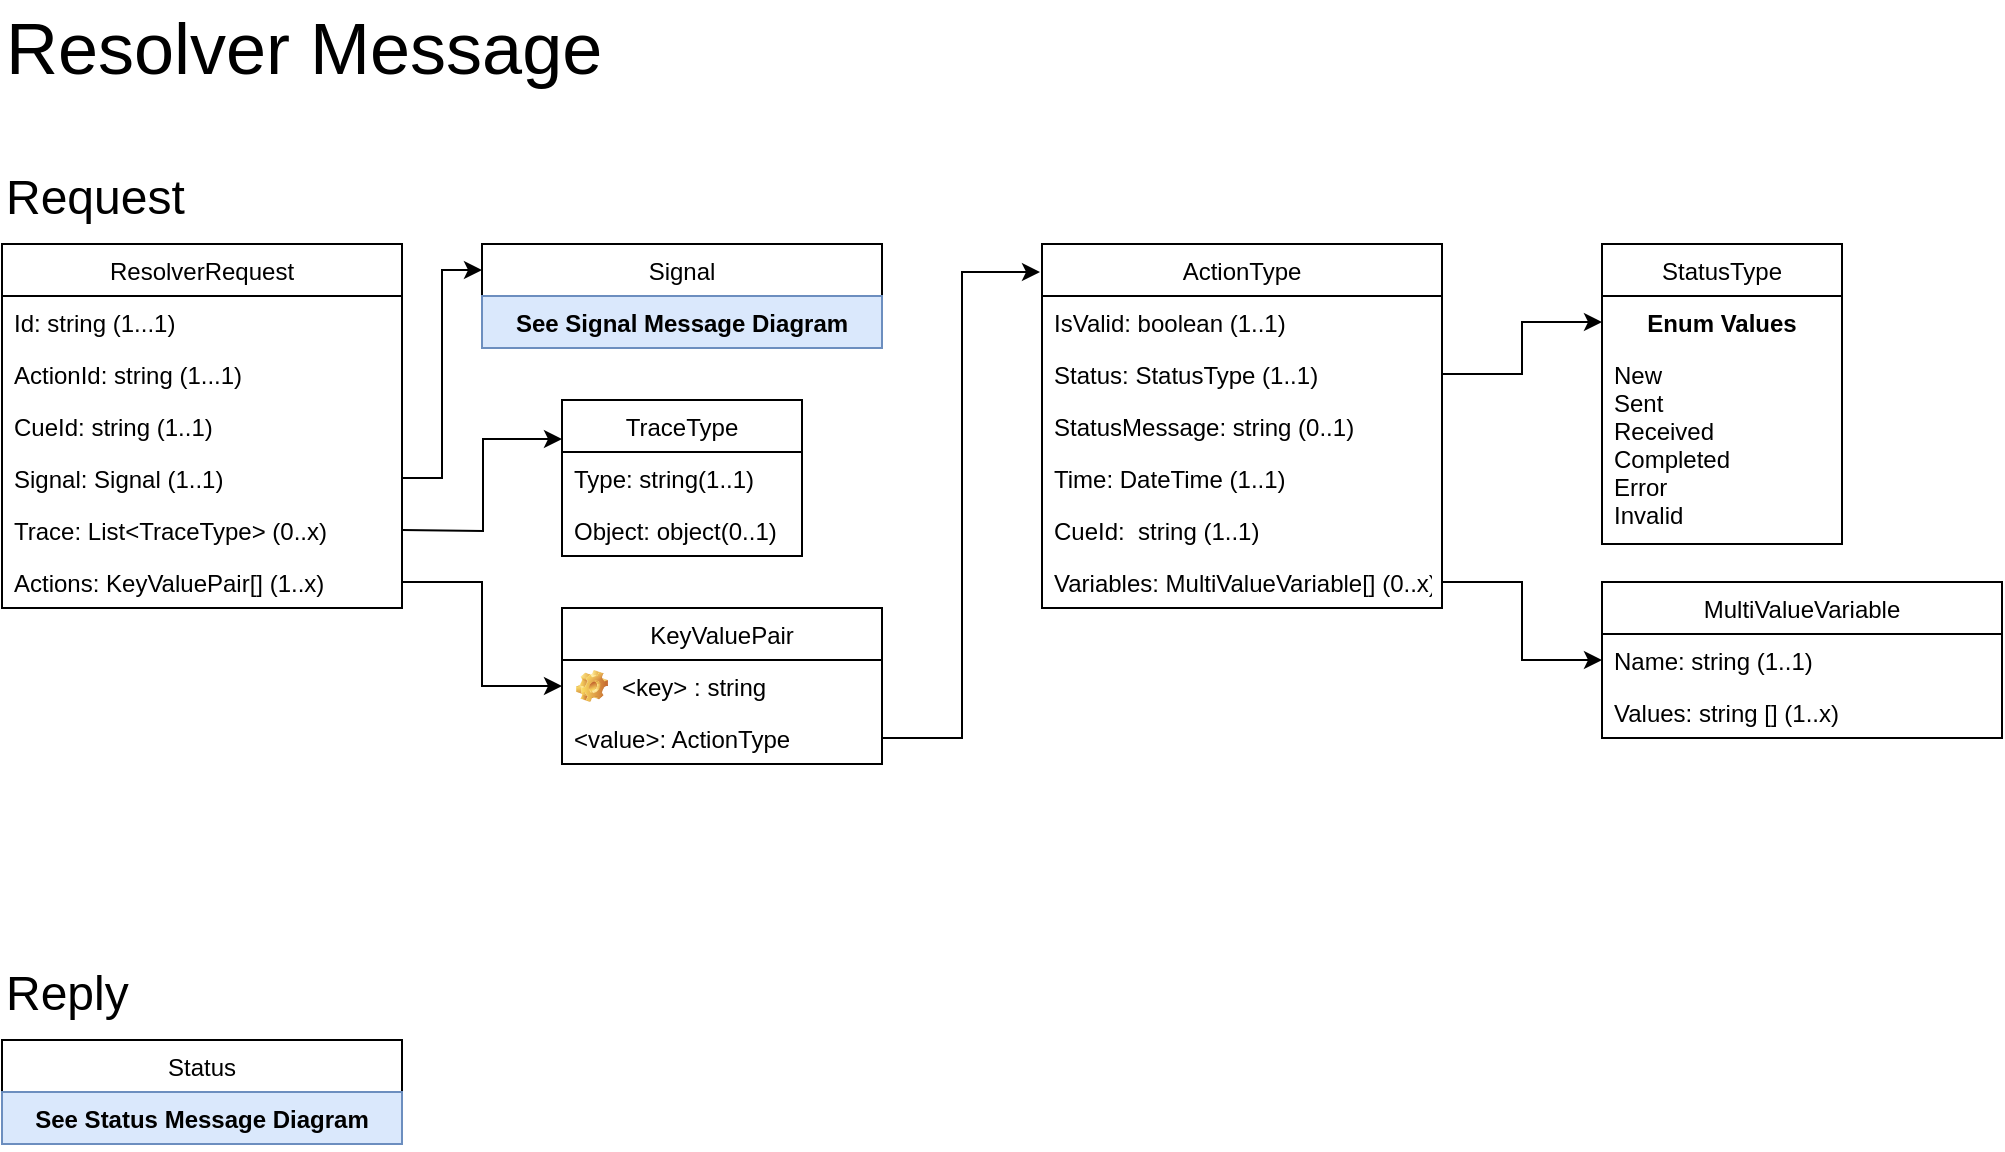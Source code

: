 <mxfile version="13.7.9" type="device"><diagram id="CwCPBcXZOWI9J1zfgDHO" name="Page-1"><mxGraphModel dx="1042" dy="684" grid="1" gridSize="10" guides="1" tooltips="1" connect="1" arrows="1" fold="1" page="1" pageScale="1" pageWidth="1100" pageHeight="850" math="0" shadow="0"><root><mxCell id="0"/><mxCell id="1" parent="0"/><mxCell id="KmfvtNIkWaQ_sEXPeE87-1" value="ResolverRequest" style="swimlane;fontStyle=0;childLayout=stackLayout;horizontal=1;startSize=26;fillColor=none;horizontalStack=0;resizeParent=1;resizeParentMax=0;resizeLast=0;collapsible=1;marginBottom=0;" parent="1" vertex="1"><mxGeometry x="40" y="162" width="200" height="182" as="geometry"/></mxCell><mxCell id="KmfvtNIkWaQ_sEXPeE87-2" value="Id: string (1...1)" style="text;strokeColor=none;fillColor=none;align=left;verticalAlign=top;spacingLeft=4;spacingRight=4;overflow=hidden;rotatable=0;points=[[0,0.5],[1,0.5]];portConstraint=eastwest;" parent="KmfvtNIkWaQ_sEXPeE87-1" vertex="1"><mxGeometry y="26" width="200" height="26" as="geometry"/></mxCell><mxCell id="KmfvtNIkWaQ_sEXPeE87-3" value="ActionId: string (1...1)" style="text;strokeColor=none;fillColor=none;align=left;verticalAlign=top;spacingLeft=4;spacingRight=4;overflow=hidden;rotatable=0;points=[[0,0.5],[1,0.5]];portConstraint=eastwest;" parent="KmfvtNIkWaQ_sEXPeE87-1" vertex="1"><mxGeometry y="52" width="200" height="26" as="geometry"/></mxCell><mxCell id="KmfvtNIkWaQ_sEXPeE87-7" value="CueId: string (1..1)" style="text;strokeColor=none;fillColor=none;align=left;verticalAlign=top;spacingLeft=4;spacingRight=4;overflow=hidden;rotatable=0;points=[[0,0.5],[1,0.5]];portConstraint=eastwest;" parent="KmfvtNIkWaQ_sEXPeE87-1" vertex="1"><mxGeometry y="78" width="200" height="26" as="geometry"/></mxCell><mxCell id="oblqXNh-2rLYIUmbcNy_-2" value="Signal: Signal (1..1)" style="text;strokeColor=none;fillColor=none;align=left;verticalAlign=top;spacingLeft=4;spacingRight=4;overflow=hidden;rotatable=0;points=[[0,0.5],[1,0.5]];portConstraint=eastwest;" parent="KmfvtNIkWaQ_sEXPeE87-1" vertex="1"><mxGeometry y="104" width="200" height="26" as="geometry"/></mxCell><mxCell id="5pbbXjXSg07QnBIjyVvJ-2" value="Trace: List&lt;TraceType&gt; (0..x)" style="text;strokeColor=none;fillColor=none;align=left;verticalAlign=top;spacingLeft=4;spacingRight=4;overflow=hidden;rotatable=0;points=[[0,0.5],[1,0.5]];portConstraint=eastwest;" parent="KmfvtNIkWaQ_sEXPeE87-1" vertex="1"><mxGeometry y="130" width="200" height="26" as="geometry"/></mxCell><mxCell id="oblqXNh-2rLYIUmbcNy_-1" value="Actions: KeyValuePair[] (1..x)" style="text;strokeColor=none;fillColor=none;align=left;verticalAlign=top;spacingLeft=4;spacingRight=4;overflow=hidden;rotatable=0;points=[[0,0.5],[1,0.5]];portConstraint=eastwest;" parent="KmfvtNIkWaQ_sEXPeE87-1" vertex="1"><mxGeometry y="156" width="200" height="26" as="geometry"/></mxCell><mxCell id="Yg6pK1T9AQLUbVwk1xyi-1" value="&lt;font style=&quot;font-size: 24px&quot;&gt;Request&lt;/font&gt;" style="text;html=1;resizable=0;points=[];autosize=1;align=left;verticalAlign=top;spacingTop=-4;" parent="1" vertex="1"><mxGeometry x="40" y="122" width="100" height="20" as="geometry"/></mxCell><mxCell id="Yg6pK1T9AQLUbVwk1xyi-2" value="&lt;span style=&quot;font-size: 36px&quot;&gt;Resolver Message&lt;/span&gt;" style="text;html=1;resizable=0;points=[];autosize=1;align=left;verticalAlign=top;spacingTop=-4;" parent="1" vertex="1"><mxGeometry x="40" y="40" width="310" height="20" as="geometry"/></mxCell><mxCell id="Yg6pK1T9AQLUbVwk1xyi-10" value="&lt;font style=&quot;font-size: 24px&quot;&gt;Reply&lt;/font&gt;" style="text;html=1;resizable=0;points=[];autosize=1;align=left;verticalAlign=top;spacingTop=-4;" parent="1" vertex="1"><mxGeometry x="40" y="520" width="80" height="20" as="geometry"/></mxCell><mxCell id="oblqXNh-2rLYIUmbcNy_-4" value="Status" style="swimlane;fontStyle=0;childLayout=stackLayout;horizontal=1;startSize=26;fillColor=none;horizontalStack=0;resizeParent=1;resizeParentMax=0;resizeLast=0;collapsible=1;marginBottom=0;" parent="1" vertex="1"><mxGeometry x="40" y="560" width="200" height="52" as="geometry"/></mxCell><mxCell id="oblqXNh-2rLYIUmbcNy_-5" value="See Status Message Diagram" style="text;strokeColor=#6c8ebf;fillColor=#dae8fc;align=center;verticalAlign=top;spacingLeft=4;spacingRight=4;overflow=hidden;rotatable=0;points=[[0,0.5],[1,0.5]];portConstraint=eastwest;fontStyle=1;" parent="oblqXNh-2rLYIUmbcNy_-4" vertex="1"><mxGeometry y="26" width="200" height="26" as="geometry"/></mxCell><mxCell id="oblqXNh-2rLYIUmbcNy_-15" style="edgeStyle=orthogonalEdgeStyle;rounded=0;orthogonalLoop=1;jettySize=auto;html=1;exitX=1;exitY=0.5;exitDx=0;exitDy=0;entryX=0;entryY=0.5;entryDx=0;entryDy=0;" parent="1" source="S3AsXl8oEXzv2uJ6KpzK-29" target="S3AsXl8oEXzv2uJ6KpzK-37" edge="1"><mxGeometry relative="1" as="geometry"/></mxCell><mxCell id="oblqXNh-2rLYIUmbcNy_-16" style="edgeStyle=orthogonalEdgeStyle;rounded=0;orthogonalLoop=1;jettySize=auto;html=1;exitX=1;exitY=0.5;exitDx=0;exitDy=0;entryX=0;entryY=0.5;entryDx=0;entryDy=0;" parent="1" source="S3AsXl8oEXzv2uJ6KpzK-25" target="S3AsXl8oEXzv2uJ6KpzK-16" edge="1"><mxGeometry relative="1" as="geometry"/></mxCell><mxCell id="S3AsXl8oEXzv2uJ6KpzK-7" value="Signal" style="swimlane;fontStyle=0;childLayout=stackLayout;horizontal=1;startSize=26;fillColor=none;horizontalStack=0;resizeParent=1;resizeParentMax=0;resizeLast=0;collapsible=1;marginBottom=0;" parent="1" vertex="1"><mxGeometry x="280" y="162" width="200" height="52" as="geometry"/></mxCell><mxCell id="S3AsXl8oEXzv2uJ6KpzK-8" value="See Signal Message Diagram" style="text;strokeColor=#6c8ebf;fillColor=#dae8fc;align=center;verticalAlign=top;spacingLeft=4;spacingRight=4;overflow=hidden;rotatable=0;points=[[0,0.5],[1,0.5]];portConstraint=eastwest;fontStyle=1;" parent="S3AsXl8oEXzv2uJ6KpzK-7" vertex="1"><mxGeometry y="26" width="200" height="26" as="geometry"/></mxCell><mxCell id="2D01cdO5vFm_eVIf3lG3-2" style="edgeStyle=orthogonalEdgeStyle;rounded=0;orthogonalLoop=1;jettySize=auto;html=1;exitX=1;exitY=0.5;exitDx=0;exitDy=0;entryX=0;entryY=0.25;entryDx=0;entryDy=0;" parent="1" target="UtzcR_tTg8Ej9OjdFDzc-1" edge="1"><mxGeometry relative="1" as="geometry"><mxPoint x="240" y="305" as="sourcePoint"/></mxGeometry></mxCell><mxCell id="UtzcR_tTg8Ej9OjdFDzc-1" value="TraceType" style="swimlane;fontStyle=0;childLayout=stackLayout;horizontal=1;startSize=26;fillColor=none;horizontalStack=0;resizeParent=1;resizeParentMax=0;resizeLast=0;collapsible=1;marginBottom=0;" parent="1" vertex="1"><mxGeometry x="320" y="240" width="120" height="78" as="geometry"/></mxCell><mxCell id="EO1tGvgjbJrb4aKIuJZv-1" value="Type: string(1..1)" style="text;strokeColor=none;fillColor=none;align=left;verticalAlign=top;spacingLeft=4;spacingRight=4;overflow=hidden;rotatable=0;points=[[0,0.5],[1,0.5]];portConstraint=eastwest;" parent="UtzcR_tTg8Ej9OjdFDzc-1" vertex="1"><mxGeometry y="26" width="120" height="26" as="geometry"/></mxCell><mxCell id="UtzcR_tTg8Ej9OjdFDzc-3" value="Object: object(0..1)" style="text;strokeColor=none;fillColor=none;align=left;verticalAlign=top;spacingLeft=4;spacingRight=4;overflow=hidden;rotatable=0;points=[[0,0.5],[1,0.5]];portConstraint=eastwest;" parent="UtzcR_tTg8Ej9OjdFDzc-1" vertex="1"><mxGeometry y="52" width="120" height="26" as="geometry"/></mxCell><mxCell id="S3AsXl8oEXzv2uJ6KpzK-19" value="KeyValuePair" style="swimlane;fontStyle=0;childLayout=stackLayout;horizontal=1;startSize=26;fillColor=none;horizontalStack=0;resizeParent=1;resizeParentMax=0;resizeLast=0;collapsible=1;marginBottom=0;" parent="1" vertex="1"><mxGeometry x="320" y="344" width="160" height="78" as="geometry"/></mxCell><mxCell id="S3AsXl8oEXzv2uJ6KpzK-20" value="&lt;key&gt; : string" style="label;fontStyle=0;strokeColor=none;fillColor=none;align=left;verticalAlign=top;overflow=hidden;spacingLeft=28;spacingRight=4;rotatable=0;points=[[0,0.5],[1,0.5]];portConstraint=eastwest;imageWidth=16;imageHeight=16;image=img/clipart/Gear_128x128.png;" parent="S3AsXl8oEXzv2uJ6KpzK-19" vertex="1"><mxGeometry y="26" width="160" height="26" as="geometry"/></mxCell><mxCell id="S3AsXl8oEXzv2uJ6KpzK-21" value="&lt;value&gt;: ActionType" style="text;strokeColor=none;fillColor=none;align=left;verticalAlign=top;spacingLeft=4;spacingRight=4;overflow=hidden;rotatable=0;points=[[0,0.5],[1,0.5]];portConstraint=eastwest;" parent="S3AsXl8oEXzv2uJ6KpzK-19" vertex="1"><mxGeometry y="52" width="160" height="26" as="geometry"/></mxCell><mxCell id="2D01cdO5vFm_eVIf3lG3-7" style="edgeStyle=orthogonalEdgeStyle;rounded=0;orthogonalLoop=1;jettySize=auto;html=1;exitX=1;exitY=0.5;exitDx=0;exitDy=0;" parent="1" source="oblqXNh-2rLYIUmbcNy_-1" target="S3AsXl8oEXzv2uJ6KpzK-19" edge="1"><mxGeometry relative="1" as="geometry"/></mxCell><mxCell id="2D01cdO5vFm_eVIf3lG3-8" style="edgeStyle=orthogonalEdgeStyle;rounded=0;orthogonalLoop=1;jettySize=auto;html=1;exitX=1;exitY=0.5;exitDx=0;exitDy=0;entryX=0;entryY=0.25;entryDx=0;entryDy=0;" parent="1" source="oblqXNh-2rLYIUmbcNy_-2" target="S3AsXl8oEXzv2uJ6KpzK-7" edge="1"><mxGeometry relative="1" as="geometry"/></mxCell><mxCell id="S3AsXl8oEXzv2uJ6KpzK-23" value="ActionType" style="swimlane;fontStyle=0;childLayout=stackLayout;horizontal=1;startSize=26;fillColor=none;horizontalStack=0;resizeParent=1;resizeParentMax=0;resizeLast=0;collapsible=1;marginBottom=0;" parent="1" vertex="1"><mxGeometry x="560" y="162" width="200" height="182" as="geometry"/></mxCell><mxCell id="S3AsXl8oEXzv2uJ6KpzK-24" value="IsValid: boolean (1..1)" style="text;strokeColor=none;fillColor=none;align=left;verticalAlign=top;spacingLeft=4;spacingRight=4;overflow=hidden;rotatable=0;points=[[0,0.5],[1,0.5]];portConstraint=eastwest;" parent="S3AsXl8oEXzv2uJ6KpzK-23" vertex="1"><mxGeometry y="26" width="200" height="26" as="geometry"/></mxCell><mxCell id="S3AsXl8oEXzv2uJ6KpzK-25" value="Status: StatusType (1..1)&#10;" style="text;strokeColor=none;fillColor=none;align=left;verticalAlign=top;spacingLeft=4;spacingRight=4;overflow=hidden;rotatable=0;points=[[0,0.5],[1,0.5]];portConstraint=eastwest;" parent="S3AsXl8oEXzv2uJ6KpzK-23" vertex="1"><mxGeometry y="52" width="200" height="26" as="geometry"/></mxCell><mxCell id="S3AsXl8oEXzv2uJ6KpzK-26" value="StatusMessage: string (0..1)" style="text;strokeColor=none;fillColor=none;align=left;verticalAlign=top;spacingLeft=4;spacingRight=4;overflow=hidden;rotatable=0;points=[[0,0.5],[1,0.5]];portConstraint=eastwest;" parent="S3AsXl8oEXzv2uJ6KpzK-23" vertex="1"><mxGeometry y="78" width="200" height="26" as="geometry"/></mxCell><mxCell id="S3AsXl8oEXzv2uJ6KpzK-27" value="Time: DateTime (1..1)" style="text;strokeColor=none;fillColor=none;align=left;verticalAlign=top;spacingLeft=4;spacingRight=4;overflow=hidden;rotatable=0;points=[[0,0.5],[1,0.5]];portConstraint=eastwest;" parent="S3AsXl8oEXzv2uJ6KpzK-23" vertex="1"><mxGeometry y="104" width="200" height="26" as="geometry"/></mxCell><mxCell id="S3AsXl8oEXzv2uJ6KpzK-28" value="CueId:  string (1..1)" style="text;strokeColor=none;fillColor=none;align=left;verticalAlign=top;spacingLeft=4;spacingRight=4;overflow=hidden;rotatable=0;points=[[0,0.5],[1,0.5]];portConstraint=eastwest;" parent="S3AsXl8oEXzv2uJ6KpzK-23" vertex="1"><mxGeometry y="130" width="200" height="26" as="geometry"/></mxCell><mxCell id="S3AsXl8oEXzv2uJ6KpzK-29" value="Variables: MultiValueVariable[] (0..x)" style="text;strokeColor=none;fillColor=none;align=left;verticalAlign=top;spacingLeft=4;spacingRight=4;overflow=hidden;rotatable=0;points=[[0,0.5],[1,0.5]];portConstraint=eastwest;" parent="S3AsXl8oEXzv2uJ6KpzK-23" vertex="1"><mxGeometry y="156" width="200" height="26" as="geometry"/></mxCell><mxCell id="S3AsXl8oEXzv2uJ6KpzK-15" value="StatusType" style="swimlane;fontStyle=0;childLayout=stackLayout;horizontal=1;startSize=26;fillColor=none;horizontalStack=0;resizeParent=1;resizeParentMax=0;resizeLast=0;collapsible=1;marginBottom=0;" parent="1" vertex="1"><mxGeometry x="840" y="162" width="120" height="150" as="geometry"/></mxCell><mxCell id="S3AsXl8oEXzv2uJ6KpzK-16" value="Enum Values" style="text;align=center;fontStyle=1;verticalAlign=middle;spacingLeft=3;spacingRight=3;strokeColor=none;rotatable=0;points=[[0,0.5],[1,0.5]];portConstraint=eastwest;" parent="S3AsXl8oEXzv2uJ6KpzK-15" vertex="1"><mxGeometry y="26" width="120" height="26" as="geometry"/></mxCell><mxCell id="S3AsXl8oEXzv2uJ6KpzK-17" value="New&#10;Sent&#10;Received&#10;Completed&#10;Error&#10;Invalid&#10;" style="text;strokeColor=none;fillColor=none;align=left;verticalAlign=top;spacingLeft=4;spacingRight=4;overflow=hidden;rotatable=0;points=[[0,0.5],[1,0.5]];portConstraint=eastwest;" parent="S3AsXl8oEXzv2uJ6KpzK-15" vertex="1"><mxGeometry y="52" width="120" height="98" as="geometry"/></mxCell><mxCell id="S3AsXl8oEXzv2uJ6KpzK-36" value="MultiValueVariable" style="swimlane;fontStyle=0;childLayout=stackLayout;horizontal=1;startSize=26;fillColor=none;horizontalStack=0;resizeParent=1;resizeParentMax=0;resizeLast=0;collapsible=1;marginBottom=0;" parent="1" vertex="1"><mxGeometry x="840" y="331" width="200" height="78" as="geometry"/></mxCell><mxCell id="S3AsXl8oEXzv2uJ6KpzK-37" value="Name: string (1..1)" style="text;strokeColor=none;fillColor=none;align=left;verticalAlign=top;spacingLeft=4;spacingRight=4;overflow=hidden;rotatable=0;points=[[0,0.5],[1,0.5]];portConstraint=eastwest;" parent="S3AsXl8oEXzv2uJ6KpzK-36" vertex="1"><mxGeometry y="26" width="200" height="26" as="geometry"/></mxCell><mxCell id="S3AsXl8oEXzv2uJ6KpzK-38" value="Values: string [] (1..x)" style="text;strokeColor=none;fillColor=none;align=left;verticalAlign=top;spacingLeft=4;spacingRight=4;overflow=hidden;rotatable=0;points=[[0,0.5],[1,0.5]];portConstraint=eastwest;" parent="S3AsXl8oEXzv2uJ6KpzK-36" vertex="1"><mxGeometry y="52" width="200" height="26" as="geometry"/></mxCell><mxCell id="2D01cdO5vFm_eVIf3lG3-9" style="edgeStyle=orthogonalEdgeStyle;rounded=0;orthogonalLoop=1;jettySize=auto;html=1;exitX=1;exitY=0.5;exitDx=0;exitDy=0;entryX=-0.005;entryY=0.077;entryDx=0;entryDy=0;entryPerimeter=0;" parent="1" source="S3AsXl8oEXzv2uJ6KpzK-21" target="S3AsXl8oEXzv2uJ6KpzK-23" edge="1"><mxGeometry relative="1" as="geometry"/></mxCell></root></mxGraphModel></diagram></mxfile>